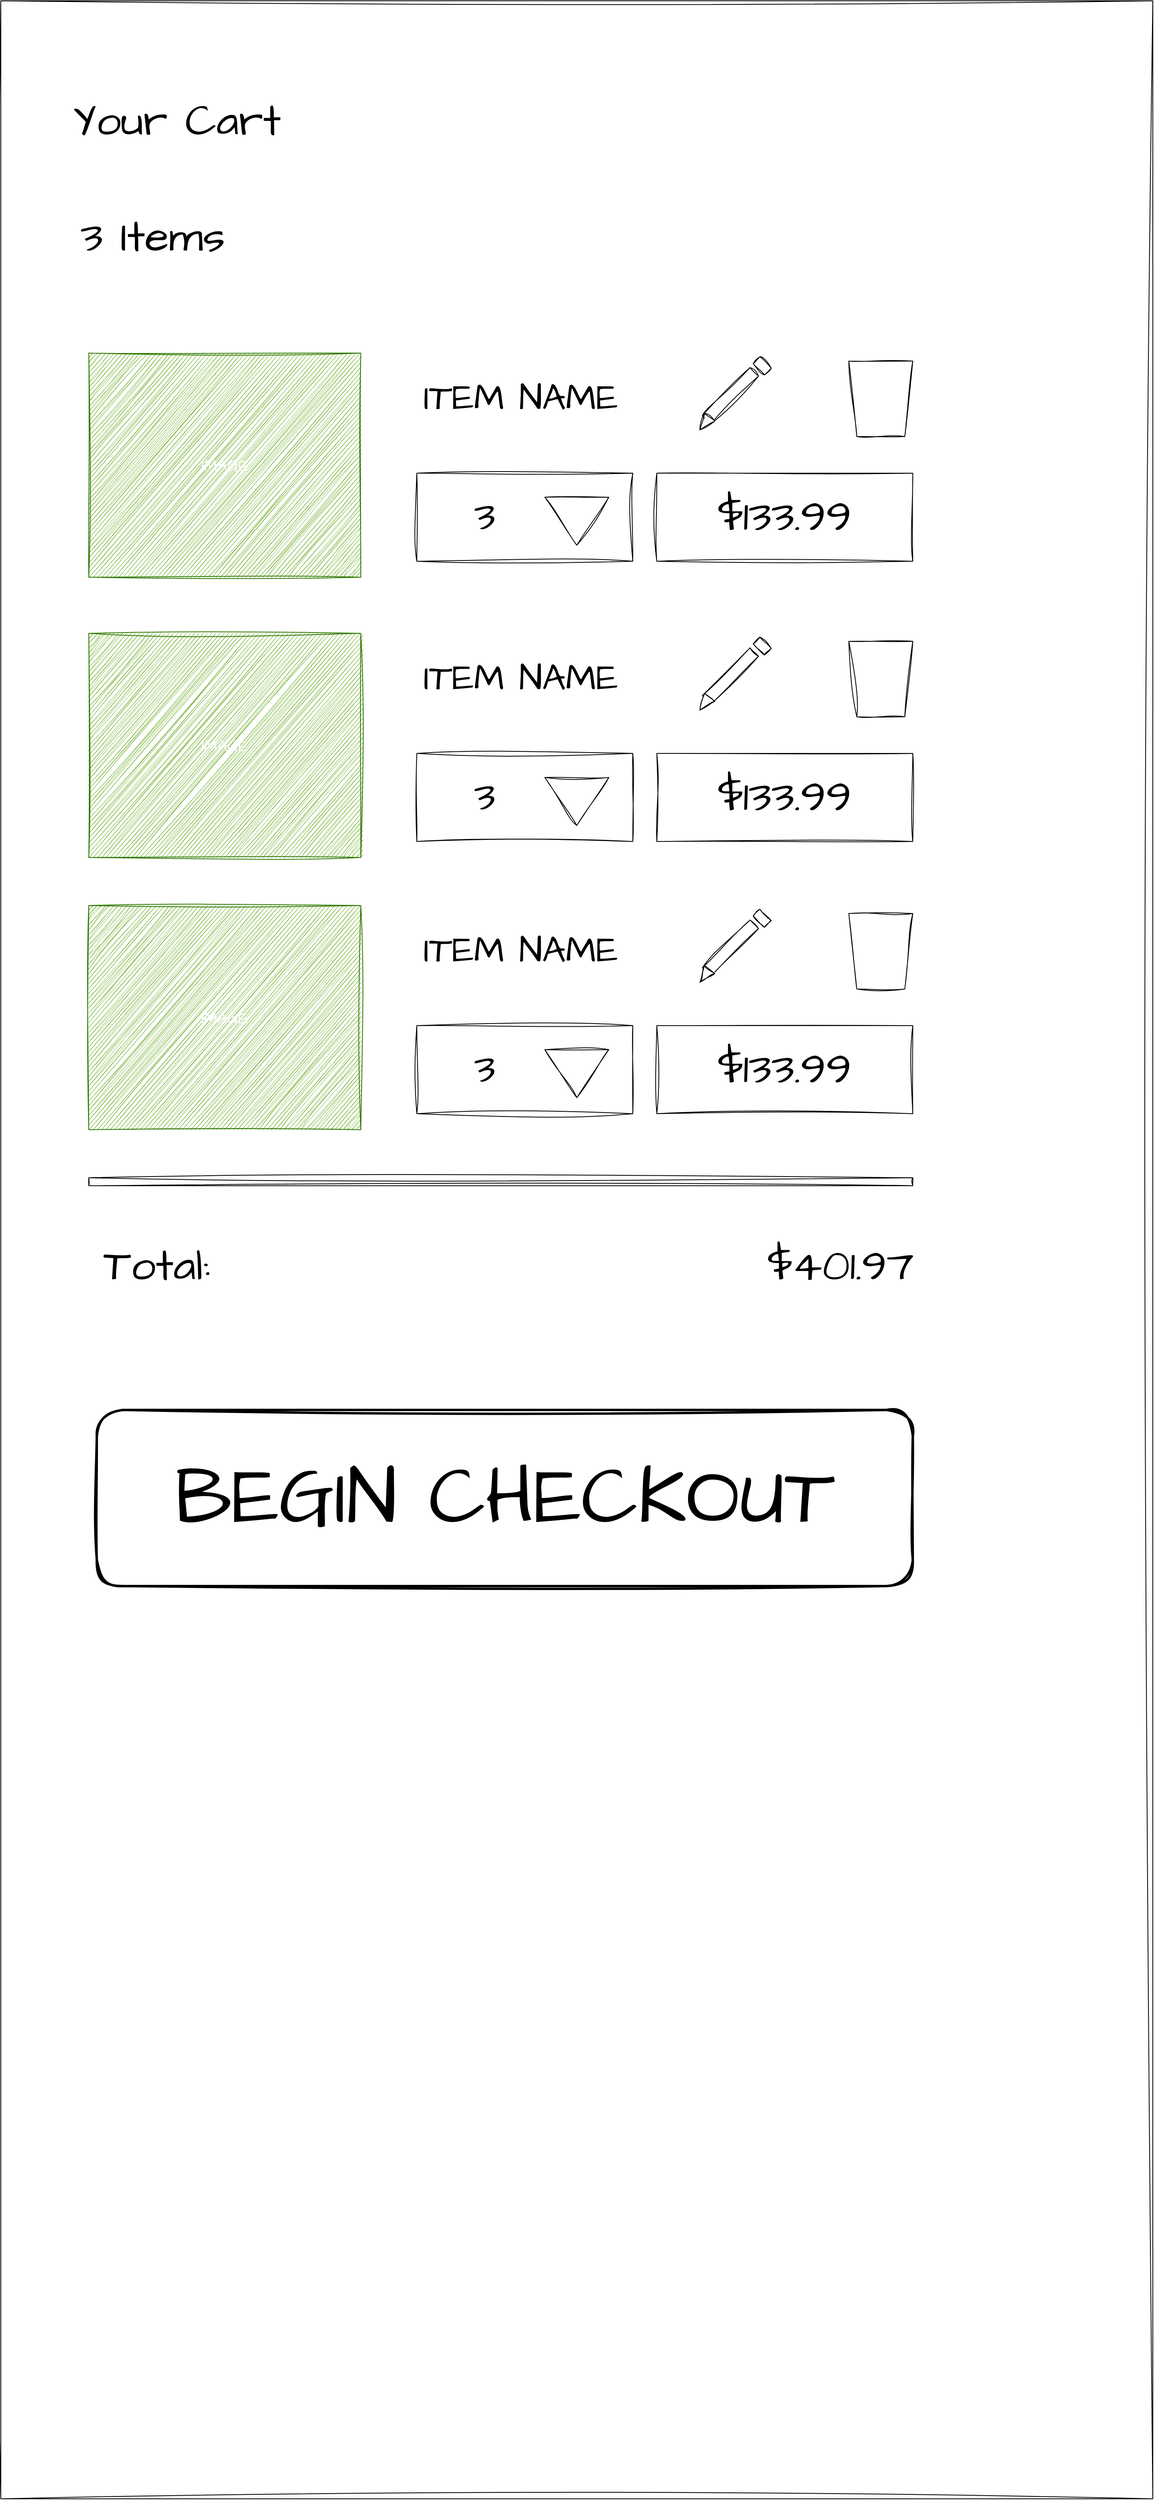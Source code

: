 <mxfile version="23.0.2" type="device">
  <diagram name="Page-1" id="hqq98HJYnFobwKHnBBUL">
    <mxGraphModel dx="4097" dy="2440" grid="1" gridSize="10" guides="1" tooltips="1" connect="1" arrows="1" fold="1" page="1" pageScale="1" pageWidth="850" pageHeight="1400" math="0" shadow="0">
      <root>
        <mxCell id="0" />
        <mxCell id="1" parent="0" />
        <mxCell id="pRkRrKTo8ttl0fT0p-DP-1" value="" style="rounded=0;whiteSpace=wrap;html=1;sketch=1;hachureGap=4;jiggle=2;curveFitting=1;fontFamily=Architects Daughter;fontSource=https%3A%2F%2Ffonts.googleapis.com%2Fcss%3Ffamily%3DArchitects%2BDaughter;fontSize=20;" vertex="1" parent="1">
          <mxGeometry x="40" y="30" width="1440" height="3120" as="geometry" />
        </mxCell>
        <mxCell id="pRkRrKTo8ttl0fT0p-DP-2" value="Your Cart" style="rounded=0;whiteSpace=wrap;html=1;sketch=1;hachureGap=4;jiggle=2;curveFitting=1;fontFamily=Architects Daughter;fontSource=https%3A%2F%2Ffonts.googleapis.com%2Fcss%3Ffamily%3DArchitects%2BDaughter;fontSize=55;strokeColor=none;" vertex="1" parent="1">
          <mxGeometry x="110" y="150" width="300" height="60" as="geometry" />
        </mxCell>
        <mxCell id="pRkRrKTo8ttl0fT0p-DP-3" value="3 Items" style="rounded=0;whiteSpace=wrap;html=1;sketch=1;hachureGap=4;jiggle=2;curveFitting=1;fontFamily=Architects Daughter;fontSource=https%3A%2F%2Ffonts.googleapis.com%2Fcss%3Ffamily%3DArchitects%2BDaughter;fontSize=55;strokeColor=none;" vertex="1" parent="1">
          <mxGeometry x="90" y="270" width="280" height="110" as="geometry" />
        </mxCell>
        <mxCell id="pRkRrKTo8ttl0fT0p-DP-4" value="IMAGE" style="rounded=0;whiteSpace=wrap;html=1;sketch=1;hachureGap=4;jiggle=2;curveFitting=1;fontFamily=Architects Daughter;fontSource=https%3A%2F%2Ffonts.googleapis.com%2Fcss%3Ffamily%3DArchitects%2BDaughter;fontSize=20;fillColor=#60a917;fontColor=#ffffff;strokeColor=#2D7600;" vertex="1" parent="1">
          <mxGeometry x="150" y="470" width="340" height="280" as="geometry" />
        </mxCell>
        <mxCell id="pRkRrKTo8ttl0fT0p-DP-5" value="ITEM NAME" style="rounded=0;whiteSpace=wrap;html=1;sketch=1;hachureGap=4;jiggle=2;curveFitting=1;fontFamily=Architects Daughter;fontSource=https%3A%2F%2Ffonts.googleapis.com%2Fcss%3Ffamily%3DArchitects%2BDaughter;fontSize=46;strokeColor=none;" vertex="1" parent="1">
          <mxGeometry x="510" y="497.14" width="360" height="60" as="geometry" />
        </mxCell>
        <mxCell id="pRkRrKTo8ttl0fT0p-DP-6" value="" style="rounded=0;whiteSpace=wrap;html=1;sketch=1;hachureGap=4;jiggle=2;curveFitting=1;fontFamily=Architects Daughter;fontSource=https%3A%2F%2Ffonts.googleapis.com%2Fcss%3Ffamily%3DArchitects%2BDaughter;fontSize=20;rotation=-45;" vertex="1" parent="1">
          <mxGeometry x="910" y="515.73" width="84.14" height="15" as="geometry" />
        </mxCell>
        <mxCell id="pRkRrKTo8ttl0fT0p-DP-8" value="" style="triangle;whiteSpace=wrap;html=1;sketch=1;hachureGap=4;jiggle=2;curveFitting=1;fontFamily=Architects Daughter;fontSource=https%3A%2F%2Ffonts.googleapis.com%2Fcss%3Ffamily%3DArchitects%2BDaughter;fontSize=20;rotation=128;" vertex="1" parent="1">
          <mxGeometry x="910" y="550" width="20" height="16.06" as="geometry" />
        </mxCell>
        <mxCell id="pRkRrKTo8ttl0fT0p-DP-9" value="" style="rounded=0;whiteSpace=wrap;html=1;sketch=1;hachureGap=4;jiggle=2;curveFitting=1;fontFamily=Architects Daughter;fontSource=https%3A%2F%2Ffonts.googleapis.com%2Fcss%3Ffamily%3DArchitects%2BDaughter;fontSize=20;rotation=-135;" vertex="1" parent="1">
          <mxGeometry x="981.77" y="480.0" width="20" height="11.93" as="geometry" />
        </mxCell>
        <mxCell id="pRkRrKTo8ttl0fT0p-DP-12" value="" style="shape=trapezoid;perimeter=trapezoidPerimeter;whiteSpace=wrap;html=1;fixedSize=1;sketch=1;hachureGap=4;jiggle=2;curveFitting=1;fontFamily=Architects Daughter;fontSource=https%3A%2F%2Ffonts.googleapis.com%2Fcss%3Ffamily%3DArchitects%2BDaughter;fontSize=20;size=10;rotation=-180;" vertex="1" parent="1">
          <mxGeometry x="1100" y="480" width="80" height="94.27" as="geometry" />
        </mxCell>
        <mxCell id="pRkRrKTo8ttl0fT0p-DP-13" value="3" style="rounded=0;whiteSpace=wrap;html=1;sketch=1;hachureGap=4;jiggle=2;curveFitting=1;fontFamily=Architects Daughter;fontSource=https%3A%2F%2Ffonts.googleapis.com%2Fcss%3Ffamily%3DArchitects%2BDaughter;fontSize=52;spacingLeft=-100;" vertex="1" parent="1">
          <mxGeometry x="560" y="620" width="270" height="110" as="geometry" />
        </mxCell>
        <mxCell id="pRkRrKTo8ttl0fT0p-DP-17" value="" style="triangle;whiteSpace=wrap;html=1;sketch=1;hachureGap=4;jiggle=2;curveFitting=1;fontFamily=Architects Daughter;fontSource=https%3A%2F%2Ffonts.googleapis.com%2Fcss%3Ffamily%3DArchitects%2BDaughter;fontSize=20;rotation=90;" vertex="1" parent="1">
          <mxGeometry x="730" y="640" width="60" height="80" as="geometry" />
        </mxCell>
        <mxCell id="pRkRrKTo8ttl0fT0p-DP-18" value="$133.99" style="rounded=0;whiteSpace=wrap;html=1;sketch=1;hachureGap=4;jiggle=2;curveFitting=1;fontFamily=Architects Daughter;fontSource=https%3A%2F%2Ffonts.googleapis.com%2Fcss%3Ffamily%3DArchitects%2BDaughter;fontSize=56;" vertex="1" parent="1">
          <mxGeometry x="860" y="620" width="320" height="110" as="geometry" />
        </mxCell>
        <mxCell id="pRkRrKTo8ttl0fT0p-DP-19" value="IMAGE" style="rounded=0;whiteSpace=wrap;html=1;sketch=1;hachureGap=4;jiggle=2;curveFitting=1;fontFamily=Architects Daughter;fontSource=https%3A%2F%2Ffonts.googleapis.com%2Fcss%3Ffamily%3DArchitects%2BDaughter;fontSize=20;fillColor=#60a917;fontColor=#ffffff;strokeColor=#2D7600;" vertex="1" parent="1">
          <mxGeometry x="150" y="820" width="340" height="280" as="geometry" />
        </mxCell>
        <mxCell id="pRkRrKTo8ttl0fT0p-DP-20" value="ITEM NAME" style="rounded=0;whiteSpace=wrap;html=1;sketch=1;hachureGap=4;jiggle=2;curveFitting=1;fontFamily=Architects Daughter;fontSource=https%3A%2F%2Ffonts.googleapis.com%2Fcss%3Ffamily%3DArchitects%2BDaughter;fontSize=46;strokeColor=none;" vertex="1" parent="1">
          <mxGeometry x="510" y="847.14" width="360" height="60" as="geometry" />
        </mxCell>
        <mxCell id="pRkRrKTo8ttl0fT0p-DP-21" value="" style="rounded=0;whiteSpace=wrap;html=1;sketch=1;hachureGap=4;jiggle=2;curveFitting=1;fontFamily=Architects Daughter;fontSource=https%3A%2F%2Ffonts.googleapis.com%2Fcss%3Ffamily%3DArchitects%2BDaughter;fontSize=20;rotation=-45;" vertex="1" parent="1">
          <mxGeometry x="910" y="865.73" width="84.14" height="15" as="geometry" />
        </mxCell>
        <mxCell id="pRkRrKTo8ttl0fT0p-DP-22" value="" style="triangle;whiteSpace=wrap;html=1;sketch=1;hachureGap=4;jiggle=2;curveFitting=1;fontFamily=Architects Daughter;fontSource=https%3A%2F%2Ffonts.googleapis.com%2Fcss%3Ffamily%3DArchitects%2BDaughter;fontSize=20;rotation=128;" vertex="1" parent="1">
          <mxGeometry x="910" y="900" width="20" height="16.06" as="geometry" />
        </mxCell>
        <mxCell id="pRkRrKTo8ttl0fT0p-DP-23" value="" style="rounded=0;whiteSpace=wrap;html=1;sketch=1;hachureGap=4;jiggle=2;curveFitting=1;fontFamily=Architects Daughter;fontSource=https%3A%2F%2Ffonts.googleapis.com%2Fcss%3Ffamily%3DArchitects%2BDaughter;fontSize=20;rotation=-135;" vertex="1" parent="1">
          <mxGeometry x="981.77" y="830" width="20" height="11.93" as="geometry" />
        </mxCell>
        <mxCell id="pRkRrKTo8ttl0fT0p-DP-24" value="" style="shape=trapezoid;perimeter=trapezoidPerimeter;whiteSpace=wrap;html=1;fixedSize=1;sketch=1;hachureGap=4;jiggle=2;curveFitting=1;fontFamily=Architects Daughter;fontSource=https%3A%2F%2Ffonts.googleapis.com%2Fcss%3Ffamily%3DArchitects%2BDaughter;fontSize=20;size=10;rotation=-180;" vertex="1" parent="1">
          <mxGeometry x="1100" y="830" width="80" height="94.27" as="geometry" />
        </mxCell>
        <mxCell id="pRkRrKTo8ttl0fT0p-DP-25" value="3" style="rounded=0;whiteSpace=wrap;html=1;sketch=1;hachureGap=4;jiggle=2;curveFitting=1;fontFamily=Architects Daughter;fontSource=https%3A%2F%2Ffonts.googleapis.com%2Fcss%3Ffamily%3DArchitects%2BDaughter;fontSize=52;spacingLeft=-100;" vertex="1" parent="1">
          <mxGeometry x="560" y="970" width="270" height="110" as="geometry" />
        </mxCell>
        <mxCell id="pRkRrKTo8ttl0fT0p-DP-26" value="" style="triangle;whiteSpace=wrap;html=1;sketch=1;hachureGap=4;jiggle=2;curveFitting=1;fontFamily=Architects Daughter;fontSource=https%3A%2F%2Ffonts.googleapis.com%2Fcss%3Ffamily%3DArchitects%2BDaughter;fontSize=20;rotation=90;" vertex="1" parent="1">
          <mxGeometry x="730" y="990" width="60" height="80" as="geometry" />
        </mxCell>
        <mxCell id="pRkRrKTo8ttl0fT0p-DP-27" value="$133.99" style="rounded=0;whiteSpace=wrap;html=1;sketch=1;hachureGap=4;jiggle=2;curveFitting=1;fontFamily=Architects Daughter;fontSource=https%3A%2F%2Ffonts.googleapis.com%2Fcss%3Ffamily%3DArchitects%2BDaughter;fontSize=56;" vertex="1" parent="1">
          <mxGeometry x="860" y="970" width="320" height="110" as="geometry" />
        </mxCell>
        <mxCell id="pRkRrKTo8ttl0fT0p-DP-28" value="IMAGE" style="rounded=0;whiteSpace=wrap;html=1;sketch=1;hachureGap=4;jiggle=2;curveFitting=1;fontFamily=Architects Daughter;fontSource=https%3A%2F%2Ffonts.googleapis.com%2Fcss%3Ffamily%3DArchitects%2BDaughter;fontSize=20;fillColor=#60a917;fontColor=#ffffff;strokeColor=#2D7600;" vertex="1" parent="1">
          <mxGeometry x="150" y="1160" width="340" height="280" as="geometry" />
        </mxCell>
        <mxCell id="pRkRrKTo8ttl0fT0p-DP-29" value="ITEM NAME" style="rounded=0;whiteSpace=wrap;html=1;sketch=1;hachureGap=4;jiggle=2;curveFitting=1;fontFamily=Architects Daughter;fontSource=https%3A%2F%2Ffonts.googleapis.com%2Fcss%3Ffamily%3DArchitects%2BDaughter;fontSize=46;strokeColor=none;" vertex="1" parent="1">
          <mxGeometry x="510" y="1187.14" width="360" height="60" as="geometry" />
        </mxCell>
        <mxCell id="pRkRrKTo8ttl0fT0p-DP-30" value="" style="rounded=0;whiteSpace=wrap;html=1;sketch=1;hachureGap=4;jiggle=2;curveFitting=1;fontFamily=Architects Daughter;fontSource=https%3A%2F%2Ffonts.googleapis.com%2Fcss%3Ffamily%3DArchitects%2BDaughter;fontSize=20;rotation=-45;" vertex="1" parent="1">
          <mxGeometry x="910" y="1205.73" width="84.14" height="15" as="geometry" />
        </mxCell>
        <mxCell id="pRkRrKTo8ttl0fT0p-DP-31" value="" style="triangle;whiteSpace=wrap;html=1;sketch=1;hachureGap=4;jiggle=2;curveFitting=1;fontFamily=Architects Daughter;fontSource=https%3A%2F%2Ffonts.googleapis.com%2Fcss%3Ffamily%3DArchitects%2BDaughter;fontSize=20;rotation=128;" vertex="1" parent="1">
          <mxGeometry x="910" y="1240" width="20" height="16.06" as="geometry" />
        </mxCell>
        <mxCell id="pRkRrKTo8ttl0fT0p-DP-32" value="" style="rounded=0;whiteSpace=wrap;html=1;sketch=1;hachureGap=4;jiggle=2;curveFitting=1;fontFamily=Architects Daughter;fontSource=https%3A%2F%2Ffonts.googleapis.com%2Fcss%3Ffamily%3DArchitects%2BDaughter;fontSize=20;rotation=-135;" vertex="1" parent="1">
          <mxGeometry x="981.77" y="1170" width="20" height="11.93" as="geometry" />
        </mxCell>
        <mxCell id="pRkRrKTo8ttl0fT0p-DP-33" value="" style="shape=trapezoid;perimeter=trapezoidPerimeter;whiteSpace=wrap;html=1;fixedSize=1;sketch=1;hachureGap=4;jiggle=2;curveFitting=1;fontFamily=Architects Daughter;fontSource=https%3A%2F%2Ffonts.googleapis.com%2Fcss%3Ffamily%3DArchitects%2BDaughter;fontSize=20;size=10;rotation=-180;" vertex="1" parent="1">
          <mxGeometry x="1100" y="1170" width="80" height="94.27" as="geometry" />
        </mxCell>
        <mxCell id="pRkRrKTo8ttl0fT0p-DP-34" value="3" style="rounded=0;whiteSpace=wrap;html=1;sketch=1;hachureGap=4;jiggle=2;curveFitting=1;fontFamily=Architects Daughter;fontSource=https%3A%2F%2Ffonts.googleapis.com%2Fcss%3Ffamily%3DArchitects%2BDaughter;fontSize=52;spacingLeft=-100;" vertex="1" parent="1">
          <mxGeometry x="560" y="1310" width="270" height="110" as="geometry" />
        </mxCell>
        <mxCell id="pRkRrKTo8ttl0fT0p-DP-35" value="" style="triangle;whiteSpace=wrap;html=1;sketch=1;hachureGap=4;jiggle=2;curveFitting=1;fontFamily=Architects Daughter;fontSource=https%3A%2F%2Ffonts.googleapis.com%2Fcss%3Ffamily%3DArchitects%2BDaughter;fontSize=20;rotation=90;" vertex="1" parent="1">
          <mxGeometry x="730" y="1330" width="60" height="80" as="geometry" />
        </mxCell>
        <mxCell id="pRkRrKTo8ttl0fT0p-DP-36" value="$133.99" style="rounded=0;whiteSpace=wrap;html=1;sketch=1;hachureGap=4;jiggle=2;curveFitting=1;fontFamily=Architects Daughter;fontSource=https%3A%2F%2Ffonts.googleapis.com%2Fcss%3Ffamily%3DArchitects%2BDaughter;fontSize=56;" vertex="1" parent="1">
          <mxGeometry x="860" y="1310" width="320" height="110" as="geometry" />
        </mxCell>
        <mxCell id="pRkRrKTo8ttl0fT0p-DP-37" value="" style="rounded=0;whiteSpace=wrap;html=1;sketch=1;hachureGap=4;jiggle=2;curveFitting=1;fontFamily=Architects Daughter;fontSource=https%3A%2F%2Ffonts.googleapis.com%2Fcss%3Ffamily%3DArchitects%2BDaughter;fontSize=20;" vertex="1" parent="1">
          <mxGeometry x="150" y="1500" width="1030" height="10" as="geometry" />
        </mxCell>
        <mxCell id="pRkRrKTo8ttl0fT0p-DP-38" value="Total:" style="rounded=0;whiteSpace=wrap;html=1;sketch=1;hachureGap=4;jiggle=2;curveFitting=1;fontFamily=Architects Daughter;fontSource=https%3A%2F%2Ffonts.googleapis.com%2Fcss%3Ffamily%3DArchitects%2BDaughter;fontSize=55;strokeColor=none;" vertex="1" parent="1">
          <mxGeometry x="150" y="1570" width="170" height="80" as="geometry" />
        </mxCell>
        <mxCell id="pRkRrKTo8ttl0fT0p-DP-39" value="$401.97" style="rounded=0;whiteSpace=wrap;html=1;sketch=1;hachureGap=4;jiggle=2;curveFitting=1;fontFamily=Architects Daughter;fontSource=https%3A%2F%2Ffonts.googleapis.com%2Fcss%3Ffamily%3DArchitects%2BDaughter;fontSize=55;strokeColor=none;" vertex="1" parent="1">
          <mxGeometry x="1030" y="1580" width="120" height="60" as="geometry" />
        </mxCell>
        <mxCell id="pRkRrKTo8ttl0fT0p-DP-40" value="BEGIN CHECKOUT" style="rounded=1;whiteSpace=wrap;html=1;sketch=1;hachureGap=4;jiggle=2;curveFitting=1;fontFamily=Architects Daughter;fontSource=https%3A%2F%2Ffonts.googleapis.com%2Fcss%3Ffamily%3DArchitects%2BDaughter;fontSize=100;strokeWidth=3;" vertex="1" parent="1">
          <mxGeometry x="160" y="1790" width="1020" height="220" as="geometry" />
        </mxCell>
      </root>
    </mxGraphModel>
  </diagram>
</mxfile>
